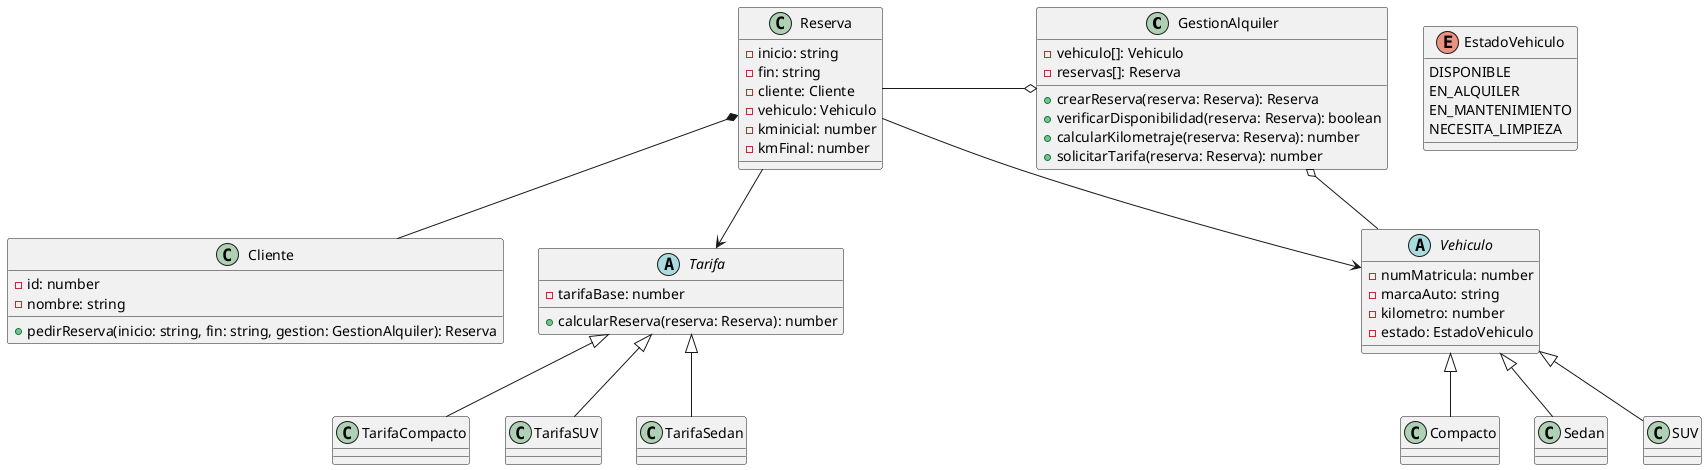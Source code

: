 @startuml practico

class GestionAlquiler{
    - vehiculo[]: Vehiculo
    - reservas[]: Reserva
    + crearReserva(reserva: Reserva): Reserva
    + verificarDisponibilidad(reserva: Reserva): boolean
    + calcularKilometraje(reserva: Reserva): number
    + solicitarTarifa(reserva: Reserva): number
}

enum EstadoVehiculo {
  DISPONIBLE
  EN_ALQUILER
  EN_MANTENIMIENTO
  NECESITA_LIMPIEZA
}

class Cliente{
    - id: number
    - nombre: string
    + pedirReserva(inicio: string, fin: string, gestion: GestionAlquiler): Reserva
}

class Reserva{
    - inicio: string
    - fin: string
    - cliente: Cliente
    - vehiculo: Vehiculo
    - kminicial: number
    - kmFinal: number
}

abstract class Vehiculo{
    - numMatricula: number
    - marcaAuto: string
    - kilometro: number
    - estado: EstadoVehiculo
}

class Compacto extends Vehiculo
class Sedan extends Vehiculo
class SUV extends Vehiculo

abstract class Tarifa{
    - tarifaBase: number
    + calcularReserva(reserva: Reserva): number
}

class TarifaCompacto extends Tarifa
class TarifaSUV extends Tarifa
class TarifaSedan extends Tarifa

GestionAlquiler o-r- Vehiculo
GestionAlquiler o-l- Reserva
Reserva --> Tarifa
Reserva --> Vehiculo
Reserva *-- Cliente

note right of TarifaCompacto::calcularReserva
Base: $30 * días
+ exceso si >100km/día
end note

note right of TarifaSedan::calcularReserva
Base: $50 * días
+ $0.20 por km total
end note

note right of TarifaSUV::calcularReserva
Base: ($80 + $15 seguro) * días
+ exceso si >500 km total
end note

@enduml
